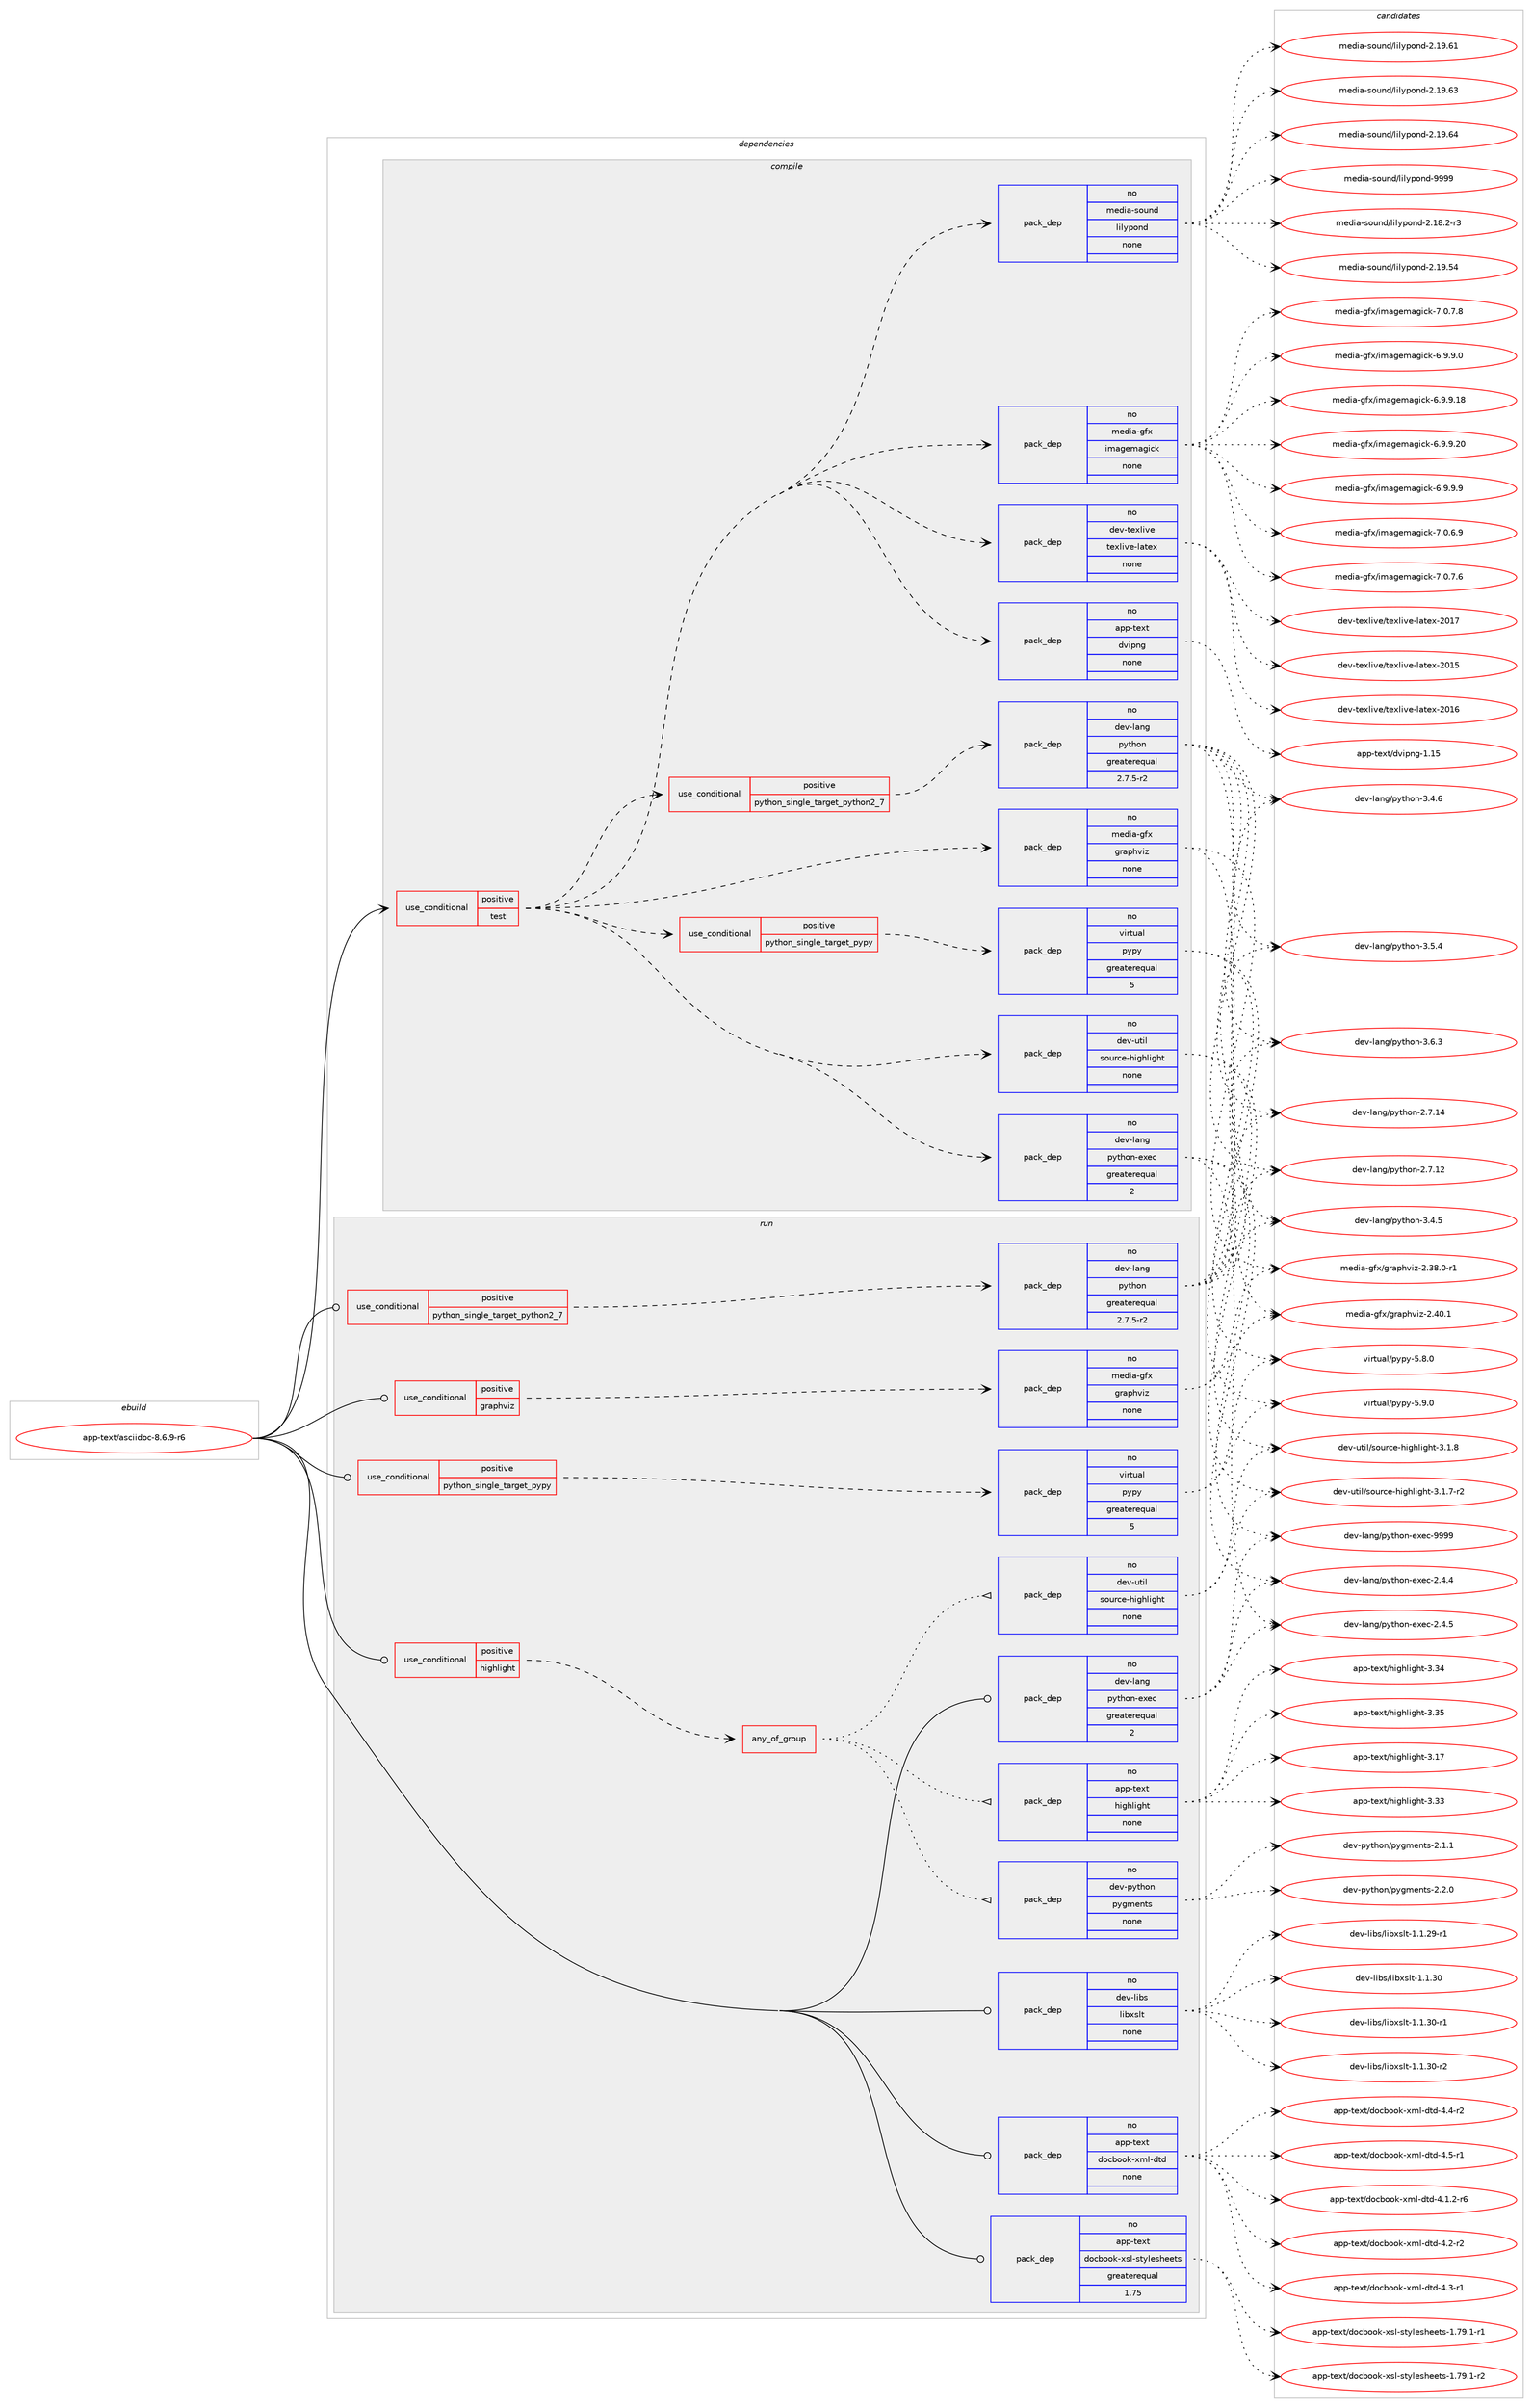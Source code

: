 digraph prolog {

# *************
# Graph options
# *************

newrank=true;
concentrate=true;
compound=true;
graph [rankdir=LR,fontname=Helvetica,fontsize=10,ranksep=1.5];#, ranksep=2.5, nodesep=0.2];
edge  [arrowhead=vee];
node  [fontname=Helvetica,fontsize=10];

# **********
# The ebuild
# **********

subgraph cluster_leftcol {
color=gray;
rank=same;
label=<<i>ebuild</i>>;
id [label="app-text/asciidoc-8.6.9-r6", color=red, width=4, href="../app-text/asciidoc-8.6.9-r6.svg"];
}

# ****************
# The dependencies
# ****************

subgraph cluster_midcol {
color=gray;
label=<<i>dependencies</i>>;
subgraph cluster_compile {
fillcolor="#eeeeee";
style=filled;
label=<<i>compile</i>>;
subgraph cond14354 {
dependency55434 [label=<<TABLE BORDER="0" CELLBORDER="1" CELLSPACING="0" CELLPADDING="4"><TR><TD ROWSPAN="3" CELLPADDING="10">use_conditional</TD></TR><TR><TD>positive</TD></TR><TR><TD>test</TD></TR></TABLE>>, shape=none, color=red];
subgraph pack40079 {
dependency55435 [label=<<TABLE BORDER="0" CELLBORDER="1" CELLSPACING="0" CELLPADDING="4" WIDTH="220"><TR><TD ROWSPAN="6" CELLPADDING="30">pack_dep</TD></TR><TR><TD WIDTH="110">no</TD></TR><TR><TD>app-text</TD></TR><TR><TD>dvipng</TD></TR><TR><TD>none</TD></TR><TR><TD></TD></TR></TABLE>>, shape=none, color=blue];
}
dependency55434:e -> dependency55435:w [weight=20,style="dashed",arrowhead="vee"];
subgraph pack40080 {
dependency55436 [label=<<TABLE BORDER="0" CELLBORDER="1" CELLSPACING="0" CELLPADDING="4" WIDTH="220"><TR><TD ROWSPAN="6" CELLPADDING="30">pack_dep</TD></TR><TR><TD WIDTH="110">no</TD></TR><TR><TD>dev-texlive</TD></TR><TR><TD>texlive-latex</TD></TR><TR><TD>none</TD></TR><TR><TD></TD></TR></TABLE>>, shape=none, color=blue];
}
dependency55434:e -> dependency55436:w [weight=20,style="dashed",arrowhead="vee"];
subgraph pack40081 {
dependency55437 [label=<<TABLE BORDER="0" CELLBORDER="1" CELLSPACING="0" CELLPADDING="4" WIDTH="220"><TR><TD ROWSPAN="6" CELLPADDING="30">pack_dep</TD></TR><TR><TD WIDTH="110">no</TD></TR><TR><TD>dev-util</TD></TR><TR><TD>source-highlight</TD></TR><TR><TD>none</TD></TR><TR><TD></TD></TR></TABLE>>, shape=none, color=blue];
}
dependency55434:e -> dependency55437:w [weight=20,style="dashed",arrowhead="vee"];
subgraph pack40082 {
dependency55438 [label=<<TABLE BORDER="0" CELLBORDER="1" CELLSPACING="0" CELLPADDING="4" WIDTH="220"><TR><TD ROWSPAN="6" CELLPADDING="30">pack_dep</TD></TR><TR><TD WIDTH="110">no</TD></TR><TR><TD>media-gfx</TD></TR><TR><TD>graphviz</TD></TR><TR><TD>none</TD></TR><TR><TD></TD></TR></TABLE>>, shape=none, color=blue];
}
dependency55434:e -> dependency55438:w [weight=20,style="dashed",arrowhead="vee"];
subgraph pack40083 {
dependency55439 [label=<<TABLE BORDER="0" CELLBORDER="1" CELLSPACING="0" CELLPADDING="4" WIDTH="220"><TR><TD ROWSPAN="6" CELLPADDING="30">pack_dep</TD></TR><TR><TD WIDTH="110">no</TD></TR><TR><TD>media-gfx</TD></TR><TR><TD>imagemagick</TD></TR><TR><TD>none</TD></TR><TR><TD></TD></TR></TABLE>>, shape=none, color=blue];
}
dependency55434:e -> dependency55439:w [weight=20,style="dashed",arrowhead="vee"];
subgraph pack40084 {
dependency55440 [label=<<TABLE BORDER="0" CELLBORDER="1" CELLSPACING="0" CELLPADDING="4" WIDTH="220"><TR><TD ROWSPAN="6" CELLPADDING="30">pack_dep</TD></TR><TR><TD WIDTH="110">no</TD></TR><TR><TD>media-sound</TD></TR><TR><TD>lilypond</TD></TR><TR><TD>none</TD></TR><TR><TD></TD></TR></TABLE>>, shape=none, color=blue];
}
dependency55434:e -> dependency55440:w [weight=20,style="dashed",arrowhead="vee"];
subgraph cond14355 {
dependency55441 [label=<<TABLE BORDER="0" CELLBORDER="1" CELLSPACING="0" CELLPADDING="4"><TR><TD ROWSPAN="3" CELLPADDING="10">use_conditional</TD></TR><TR><TD>positive</TD></TR><TR><TD>python_single_target_pypy</TD></TR></TABLE>>, shape=none, color=red];
subgraph pack40085 {
dependency55442 [label=<<TABLE BORDER="0" CELLBORDER="1" CELLSPACING="0" CELLPADDING="4" WIDTH="220"><TR><TD ROWSPAN="6" CELLPADDING="30">pack_dep</TD></TR><TR><TD WIDTH="110">no</TD></TR><TR><TD>virtual</TD></TR><TR><TD>pypy</TD></TR><TR><TD>greaterequal</TD></TR><TR><TD>5</TD></TR></TABLE>>, shape=none, color=blue];
}
dependency55441:e -> dependency55442:w [weight=20,style="dashed",arrowhead="vee"];
}
dependency55434:e -> dependency55441:w [weight=20,style="dashed",arrowhead="vee"];
subgraph cond14356 {
dependency55443 [label=<<TABLE BORDER="0" CELLBORDER="1" CELLSPACING="0" CELLPADDING="4"><TR><TD ROWSPAN="3" CELLPADDING="10">use_conditional</TD></TR><TR><TD>positive</TD></TR><TR><TD>python_single_target_python2_7</TD></TR></TABLE>>, shape=none, color=red];
subgraph pack40086 {
dependency55444 [label=<<TABLE BORDER="0" CELLBORDER="1" CELLSPACING="0" CELLPADDING="4" WIDTH="220"><TR><TD ROWSPAN="6" CELLPADDING="30">pack_dep</TD></TR><TR><TD WIDTH="110">no</TD></TR><TR><TD>dev-lang</TD></TR><TR><TD>python</TD></TR><TR><TD>greaterequal</TD></TR><TR><TD>2.7.5-r2</TD></TR></TABLE>>, shape=none, color=blue];
}
dependency55443:e -> dependency55444:w [weight=20,style="dashed",arrowhead="vee"];
}
dependency55434:e -> dependency55443:w [weight=20,style="dashed",arrowhead="vee"];
subgraph pack40087 {
dependency55445 [label=<<TABLE BORDER="0" CELLBORDER="1" CELLSPACING="0" CELLPADDING="4" WIDTH="220"><TR><TD ROWSPAN="6" CELLPADDING="30">pack_dep</TD></TR><TR><TD WIDTH="110">no</TD></TR><TR><TD>dev-lang</TD></TR><TR><TD>python-exec</TD></TR><TR><TD>greaterequal</TD></TR><TR><TD>2</TD></TR></TABLE>>, shape=none, color=blue];
}
dependency55434:e -> dependency55445:w [weight=20,style="dashed",arrowhead="vee"];
}
id:e -> dependency55434:w [weight=20,style="solid",arrowhead="vee"];
}
subgraph cluster_compileandrun {
fillcolor="#eeeeee";
style=filled;
label=<<i>compile and run</i>>;
}
subgraph cluster_run {
fillcolor="#eeeeee";
style=filled;
label=<<i>run</i>>;
subgraph cond14357 {
dependency55446 [label=<<TABLE BORDER="0" CELLBORDER="1" CELLSPACING="0" CELLPADDING="4"><TR><TD ROWSPAN="3" CELLPADDING="10">use_conditional</TD></TR><TR><TD>positive</TD></TR><TR><TD>graphviz</TD></TR></TABLE>>, shape=none, color=red];
subgraph pack40088 {
dependency55447 [label=<<TABLE BORDER="0" CELLBORDER="1" CELLSPACING="0" CELLPADDING="4" WIDTH="220"><TR><TD ROWSPAN="6" CELLPADDING="30">pack_dep</TD></TR><TR><TD WIDTH="110">no</TD></TR><TR><TD>media-gfx</TD></TR><TR><TD>graphviz</TD></TR><TR><TD>none</TD></TR><TR><TD></TD></TR></TABLE>>, shape=none, color=blue];
}
dependency55446:e -> dependency55447:w [weight=20,style="dashed",arrowhead="vee"];
}
id:e -> dependency55446:w [weight=20,style="solid",arrowhead="odot"];
subgraph cond14358 {
dependency55448 [label=<<TABLE BORDER="0" CELLBORDER="1" CELLSPACING="0" CELLPADDING="4"><TR><TD ROWSPAN="3" CELLPADDING="10">use_conditional</TD></TR><TR><TD>positive</TD></TR><TR><TD>highlight</TD></TR></TABLE>>, shape=none, color=red];
subgraph any975 {
dependency55449 [label=<<TABLE BORDER="0" CELLBORDER="1" CELLSPACING="0" CELLPADDING="4"><TR><TD CELLPADDING="10">any_of_group</TD></TR></TABLE>>, shape=none, color=red];subgraph pack40089 {
dependency55450 [label=<<TABLE BORDER="0" CELLBORDER="1" CELLSPACING="0" CELLPADDING="4" WIDTH="220"><TR><TD ROWSPAN="6" CELLPADDING="30">pack_dep</TD></TR><TR><TD WIDTH="110">no</TD></TR><TR><TD>dev-util</TD></TR><TR><TD>source-highlight</TD></TR><TR><TD>none</TD></TR><TR><TD></TD></TR></TABLE>>, shape=none, color=blue];
}
dependency55449:e -> dependency55450:w [weight=20,style="dotted",arrowhead="oinv"];
subgraph pack40090 {
dependency55451 [label=<<TABLE BORDER="0" CELLBORDER="1" CELLSPACING="0" CELLPADDING="4" WIDTH="220"><TR><TD ROWSPAN="6" CELLPADDING="30">pack_dep</TD></TR><TR><TD WIDTH="110">no</TD></TR><TR><TD>dev-python</TD></TR><TR><TD>pygments</TD></TR><TR><TD>none</TD></TR><TR><TD></TD></TR></TABLE>>, shape=none, color=blue];
}
dependency55449:e -> dependency55451:w [weight=20,style="dotted",arrowhead="oinv"];
subgraph pack40091 {
dependency55452 [label=<<TABLE BORDER="0" CELLBORDER="1" CELLSPACING="0" CELLPADDING="4" WIDTH="220"><TR><TD ROWSPAN="6" CELLPADDING="30">pack_dep</TD></TR><TR><TD WIDTH="110">no</TD></TR><TR><TD>app-text</TD></TR><TR><TD>highlight</TD></TR><TR><TD>none</TD></TR><TR><TD></TD></TR></TABLE>>, shape=none, color=blue];
}
dependency55449:e -> dependency55452:w [weight=20,style="dotted",arrowhead="oinv"];
}
dependency55448:e -> dependency55449:w [weight=20,style="dashed",arrowhead="vee"];
}
id:e -> dependency55448:w [weight=20,style="solid",arrowhead="odot"];
subgraph cond14359 {
dependency55453 [label=<<TABLE BORDER="0" CELLBORDER="1" CELLSPACING="0" CELLPADDING="4"><TR><TD ROWSPAN="3" CELLPADDING="10">use_conditional</TD></TR><TR><TD>positive</TD></TR><TR><TD>python_single_target_pypy</TD></TR></TABLE>>, shape=none, color=red];
subgraph pack40092 {
dependency55454 [label=<<TABLE BORDER="0" CELLBORDER="1" CELLSPACING="0" CELLPADDING="4" WIDTH="220"><TR><TD ROWSPAN="6" CELLPADDING="30">pack_dep</TD></TR><TR><TD WIDTH="110">no</TD></TR><TR><TD>virtual</TD></TR><TR><TD>pypy</TD></TR><TR><TD>greaterequal</TD></TR><TR><TD>5</TD></TR></TABLE>>, shape=none, color=blue];
}
dependency55453:e -> dependency55454:w [weight=20,style="dashed",arrowhead="vee"];
}
id:e -> dependency55453:w [weight=20,style="solid",arrowhead="odot"];
subgraph cond14360 {
dependency55455 [label=<<TABLE BORDER="0" CELLBORDER="1" CELLSPACING="0" CELLPADDING="4"><TR><TD ROWSPAN="3" CELLPADDING="10">use_conditional</TD></TR><TR><TD>positive</TD></TR><TR><TD>python_single_target_python2_7</TD></TR></TABLE>>, shape=none, color=red];
subgraph pack40093 {
dependency55456 [label=<<TABLE BORDER="0" CELLBORDER="1" CELLSPACING="0" CELLPADDING="4" WIDTH="220"><TR><TD ROWSPAN="6" CELLPADDING="30">pack_dep</TD></TR><TR><TD WIDTH="110">no</TD></TR><TR><TD>dev-lang</TD></TR><TR><TD>python</TD></TR><TR><TD>greaterequal</TD></TR><TR><TD>2.7.5-r2</TD></TR></TABLE>>, shape=none, color=blue];
}
dependency55455:e -> dependency55456:w [weight=20,style="dashed",arrowhead="vee"];
}
id:e -> dependency55455:w [weight=20,style="solid",arrowhead="odot"];
subgraph pack40094 {
dependency55457 [label=<<TABLE BORDER="0" CELLBORDER="1" CELLSPACING="0" CELLPADDING="4" WIDTH="220"><TR><TD ROWSPAN="6" CELLPADDING="30">pack_dep</TD></TR><TR><TD WIDTH="110">no</TD></TR><TR><TD>app-text</TD></TR><TR><TD>docbook-xml-dtd</TD></TR><TR><TD>none</TD></TR><TR><TD></TD></TR></TABLE>>, shape=none, color=blue];
}
id:e -> dependency55457:w [weight=20,style="solid",arrowhead="odot"];
subgraph pack40095 {
dependency55458 [label=<<TABLE BORDER="0" CELLBORDER="1" CELLSPACING="0" CELLPADDING="4" WIDTH="220"><TR><TD ROWSPAN="6" CELLPADDING="30">pack_dep</TD></TR><TR><TD WIDTH="110">no</TD></TR><TR><TD>app-text</TD></TR><TR><TD>docbook-xsl-stylesheets</TD></TR><TR><TD>greaterequal</TD></TR><TR><TD>1.75</TD></TR></TABLE>>, shape=none, color=blue];
}
id:e -> dependency55458:w [weight=20,style="solid",arrowhead="odot"];
subgraph pack40096 {
dependency55459 [label=<<TABLE BORDER="0" CELLBORDER="1" CELLSPACING="0" CELLPADDING="4" WIDTH="220"><TR><TD ROWSPAN="6" CELLPADDING="30">pack_dep</TD></TR><TR><TD WIDTH="110">no</TD></TR><TR><TD>dev-lang</TD></TR><TR><TD>python-exec</TD></TR><TR><TD>greaterequal</TD></TR><TR><TD>2</TD></TR></TABLE>>, shape=none, color=blue];
}
id:e -> dependency55459:w [weight=20,style="solid",arrowhead="odot"];
subgraph pack40097 {
dependency55460 [label=<<TABLE BORDER="0" CELLBORDER="1" CELLSPACING="0" CELLPADDING="4" WIDTH="220"><TR><TD ROWSPAN="6" CELLPADDING="30">pack_dep</TD></TR><TR><TD WIDTH="110">no</TD></TR><TR><TD>dev-libs</TD></TR><TR><TD>libxslt</TD></TR><TR><TD>none</TD></TR><TR><TD></TD></TR></TABLE>>, shape=none, color=blue];
}
id:e -> dependency55460:w [weight=20,style="solid",arrowhead="odot"];
}
}

# **************
# The candidates
# **************

subgraph cluster_choices {
rank=same;
color=gray;
label=<<i>candidates</i>>;

subgraph choice40079 {
color=black;
nodesep=1;
choice9711211245116101120116471001181051121101034549464953 [label="app-text/dvipng-1.15", color=red, width=4,href="../app-text/dvipng-1.15.svg"];
dependency55435:e -> choice9711211245116101120116471001181051121101034549464953:w [style=dotted,weight="100"];
}
subgraph choice40080 {
color=black;
nodesep=1;
choice100101118451161011201081051181014711610112010810511810145108971161011204550484953 [label="dev-texlive/texlive-latex-2015", color=red, width=4,href="../dev-texlive/texlive-latex-2015.svg"];
choice100101118451161011201081051181014711610112010810511810145108971161011204550484954 [label="dev-texlive/texlive-latex-2016", color=red, width=4,href="../dev-texlive/texlive-latex-2016.svg"];
choice100101118451161011201081051181014711610112010810511810145108971161011204550484955 [label="dev-texlive/texlive-latex-2017", color=red, width=4,href="../dev-texlive/texlive-latex-2017.svg"];
dependency55436:e -> choice100101118451161011201081051181014711610112010810511810145108971161011204550484953:w [style=dotted,weight="100"];
dependency55436:e -> choice100101118451161011201081051181014711610112010810511810145108971161011204550484954:w [style=dotted,weight="100"];
dependency55436:e -> choice100101118451161011201081051181014711610112010810511810145108971161011204550484955:w [style=dotted,weight="100"];
}
subgraph choice40081 {
color=black;
nodesep=1;
choice100101118451171161051084711511111711499101451041051031041081051031041164551464946554511450 [label="dev-util/source-highlight-3.1.7-r2", color=red, width=4,href="../dev-util/source-highlight-3.1.7-r2.svg"];
choice10010111845117116105108471151111171149910145104105103104108105103104116455146494656 [label="dev-util/source-highlight-3.1.8", color=red, width=4,href="../dev-util/source-highlight-3.1.8.svg"];
dependency55437:e -> choice100101118451171161051084711511111711499101451041051031041081051031041164551464946554511450:w [style=dotted,weight="100"];
dependency55437:e -> choice10010111845117116105108471151111171149910145104105103104108105103104116455146494656:w [style=dotted,weight="100"];
}
subgraph choice40082 {
color=black;
nodesep=1;
choice10910110010597451031021204710311497112104118105122455046515646484511449 [label="media-gfx/graphviz-2.38.0-r1", color=red, width=4,href="../media-gfx/graphviz-2.38.0-r1.svg"];
choice1091011001059745103102120471031149711210411810512245504652484649 [label="media-gfx/graphviz-2.40.1", color=red, width=4,href="../media-gfx/graphviz-2.40.1.svg"];
dependency55438:e -> choice10910110010597451031021204710311497112104118105122455046515646484511449:w [style=dotted,weight="100"];
dependency55438:e -> choice1091011001059745103102120471031149711210411810512245504652484649:w [style=dotted,weight="100"];
}
subgraph choice40083 {
color=black;
nodesep=1;
choice1091011001059745103102120471051099710310110997103105991074554465746574648 [label="media-gfx/imagemagick-6.9.9.0", color=red, width=4,href="../media-gfx/imagemagick-6.9.9.0.svg"];
choice109101100105974510310212047105109971031011099710310599107455446574657464956 [label="media-gfx/imagemagick-6.9.9.18", color=red, width=4,href="../media-gfx/imagemagick-6.9.9.18.svg"];
choice109101100105974510310212047105109971031011099710310599107455446574657465048 [label="media-gfx/imagemagick-6.9.9.20", color=red, width=4,href="../media-gfx/imagemagick-6.9.9.20.svg"];
choice1091011001059745103102120471051099710310110997103105991074554465746574657 [label="media-gfx/imagemagick-6.9.9.9", color=red, width=4,href="../media-gfx/imagemagick-6.9.9.9.svg"];
choice1091011001059745103102120471051099710310110997103105991074555464846544657 [label="media-gfx/imagemagick-7.0.6.9", color=red, width=4,href="../media-gfx/imagemagick-7.0.6.9.svg"];
choice1091011001059745103102120471051099710310110997103105991074555464846554654 [label="media-gfx/imagemagick-7.0.7.6", color=red, width=4,href="../media-gfx/imagemagick-7.0.7.6.svg"];
choice1091011001059745103102120471051099710310110997103105991074555464846554656 [label="media-gfx/imagemagick-7.0.7.8", color=red, width=4,href="../media-gfx/imagemagick-7.0.7.8.svg"];
dependency55439:e -> choice1091011001059745103102120471051099710310110997103105991074554465746574648:w [style=dotted,weight="100"];
dependency55439:e -> choice109101100105974510310212047105109971031011099710310599107455446574657464956:w [style=dotted,weight="100"];
dependency55439:e -> choice109101100105974510310212047105109971031011099710310599107455446574657465048:w [style=dotted,weight="100"];
dependency55439:e -> choice1091011001059745103102120471051099710310110997103105991074554465746574657:w [style=dotted,weight="100"];
dependency55439:e -> choice1091011001059745103102120471051099710310110997103105991074555464846544657:w [style=dotted,weight="100"];
dependency55439:e -> choice1091011001059745103102120471051099710310110997103105991074555464846554654:w [style=dotted,weight="100"];
dependency55439:e -> choice1091011001059745103102120471051099710310110997103105991074555464846554656:w [style=dotted,weight="100"];
}
subgraph choice40084 {
color=black;
nodesep=1;
choice109101100105974511511111711010047108105108121112111110100455046495646504511451 [label="media-sound/lilypond-2.18.2-r3", color=red, width=4,href="../media-sound/lilypond-2.18.2-r3.svg"];
choice1091011001059745115111117110100471081051081211121111101004550464957465352 [label="media-sound/lilypond-2.19.54", color=red, width=4,href="../media-sound/lilypond-2.19.54.svg"];
choice1091011001059745115111117110100471081051081211121111101004550464957465449 [label="media-sound/lilypond-2.19.61", color=red, width=4,href="../media-sound/lilypond-2.19.61.svg"];
choice1091011001059745115111117110100471081051081211121111101004550464957465451 [label="media-sound/lilypond-2.19.63", color=red, width=4,href="../media-sound/lilypond-2.19.63.svg"];
choice1091011001059745115111117110100471081051081211121111101004550464957465452 [label="media-sound/lilypond-2.19.64", color=red, width=4,href="../media-sound/lilypond-2.19.64.svg"];
choice1091011001059745115111117110100471081051081211121111101004557575757 [label="media-sound/lilypond-9999", color=red, width=4,href="../media-sound/lilypond-9999.svg"];
dependency55440:e -> choice109101100105974511511111711010047108105108121112111110100455046495646504511451:w [style=dotted,weight="100"];
dependency55440:e -> choice1091011001059745115111117110100471081051081211121111101004550464957465352:w [style=dotted,weight="100"];
dependency55440:e -> choice1091011001059745115111117110100471081051081211121111101004550464957465449:w [style=dotted,weight="100"];
dependency55440:e -> choice1091011001059745115111117110100471081051081211121111101004550464957465451:w [style=dotted,weight="100"];
dependency55440:e -> choice1091011001059745115111117110100471081051081211121111101004550464957465452:w [style=dotted,weight="100"];
dependency55440:e -> choice1091011001059745115111117110100471081051081211121111101004557575757:w [style=dotted,weight="100"];
}
subgraph choice40085 {
color=black;
nodesep=1;
choice1181051141161179710847112121112121455346564648 [label="virtual/pypy-5.8.0", color=red, width=4,href="../virtual/pypy-5.8.0.svg"];
choice1181051141161179710847112121112121455346574648 [label="virtual/pypy-5.9.0", color=red, width=4,href="../virtual/pypy-5.9.0.svg"];
dependency55442:e -> choice1181051141161179710847112121112121455346564648:w [style=dotted,weight="100"];
dependency55442:e -> choice1181051141161179710847112121112121455346574648:w [style=dotted,weight="100"];
}
subgraph choice40086 {
color=black;
nodesep=1;
choice10010111845108971101034711212111610411111045504655464950 [label="dev-lang/python-2.7.12", color=red, width=4,href="../dev-lang/python-2.7.12.svg"];
choice10010111845108971101034711212111610411111045504655464952 [label="dev-lang/python-2.7.14", color=red, width=4,href="../dev-lang/python-2.7.14.svg"];
choice100101118451089711010347112121116104111110455146524653 [label="dev-lang/python-3.4.5", color=red, width=4,href="../dev-lang/python-3.4.5.svg"];
choice100101118451089711010347112121116104111110455146524654 [label="dev-lang/python-3.4.6", color=red, width=4,href="../dev-lang/python-3.4.6.svg"];
choice100101118451089711010347112121116104111110455146534652 [label="dev-lang/python-3.5.4", color=red, width=4,href="../dev-lang/python-3.5.4.svg"];
choice100101118451089711010347112121116104111110455146544651 [label="dev-lang/python-3.6.3", color=red, width=4,href="../dev-lang/python-3.6.3.svg"];
dependency55444:e -> choice10010111845108971101034711212111610411111045504655464950:w [style=dotted,weight="100"];
dependency55444:e -> choice10010111845108971101034711212111610411111045504655464952:w [style=dotted,weight="100"];
dependency55444:e -> choice100101118451089711010347112121116104111110455146524653:w [style=dotted,weight="100"];
dependency55444:e -> choice100101118451089711010347112121116104111110455146524654:w [style=dotted,weight="100"];
dependency55444:e -> choice100101118451089711010347112121116104111110455146534652:w [style=dotted,weight="100"];
dependency55444:e -> choice100101118451089711010347112121116104111110455146544651:w [style=dotted,weight="100"];
}
subgraph choice40087 {
color=black;
nodesep=1;
choice1001011184510897110103471121211161041111104510112010199455046524652 [label="dev-lang/python-exec-2.4.4", color=red, width=4,href="../dev-lang/python-exec-2.4.4.svg"];
choice1001011184510897110103471121211161041111104510112010199455046524653 [label="dev-lang/python-exec-2.4.5", color=red, width=4,href="../dev-lang/python-exec-2.4.5.svg"];
choice10010111845108971101034711212111610411111045101120101994557575757 [label="dev-lang/python-exec-9999", color=red, width=4,href="../dev-lang/python-exec-9999.svg"];
dependency55445:e -> choice1001011184510897110103471121211161041111104510112010199455046524652:w [style=dotted,weight="100"];
dependency55445:e -> choice1001011184510897110103471121211161041111104510112010199455046524653:w [style=dotted,weight="100"];
dependency55445:e -> choice10010111845108971101034711212111610411111045101120101994557575757:w [style=dotted,weight="100"];
}
subgraph choice40088 {
color=black;
nodesep=1;
choice10910110010597451031021204710311497112104118105122455046515646484511449 [label="media-gfx/graphviz-2.38.0-r1", color=red, width=4,href="../media-gfx/graphviz-2.38.0-r1.svg"];
choice1091011001059745103102120471031149711210411810512245504652484649 [label="media-gfx/graphviz-2.40.1", color=red, width=4,href="../media-gfx/graphviz-2.40.1.svg"];
dependency55447:e -> choice10910110010597451031021204710311497112104118105122455046515646484511449:w [style=dotted,weight="100"];
dependency55447:e -> choice1091011001059745103102120471031149711210411810512245504652484649:w [style=dotted,weight="100"];
}
subgraph choice40089 {
color=black;
nodesep=1;
choice100101118451171161051084711511111711499101451041051031041081051031041164551464946554511450 [label="dev-util/source-highlight-3.1.7-r2", color=red, width=4,href="../dev-util/source-highlight-3.1.7-r2.svg"];
choice10010111845117116105108471151111171149910145104105103104108105103104116455146494656 [label="dev-util/source-highlight-3.1.8", color=red, width=4,href="../dev-util/source-highlight-3.1.8.svg"];
dependency55450:e -> choice100101118451171161051084711511111711499101451041051031041081051031041164551464946554511450:w [style=dotted,weight="100"];
dependency55450:e -> choice10010111845117116105108471151111171149910145104105103104108105103104116455146494656:w [style=dotted,weight="100"];
}
subgraph choice40090 {
color=black;
nodesep=1;
choice1001011184511212111610411111047112121103109101110116115455046494649 [label="dev-python/pygments-2.1.1", color=red, width=4,href="../dev-python/pygments-2.1.1.svg"];
choice1001011184511212111610411111047112121103109101110116115455046504648 [label="dev-python/pygments-2.2.0", color=red, width=4,href="../dev-python/pygments-2.2.0.svg"];
dependency55451:e -> choice1001011184511212111610411111047112121103109101110116115455046494649:w [style=dotted,weight="100"];
dependency55451:e -> choice1001011184511212111610411111047112121103109101110116115455046504648:w [style=dotted,weight="100"];
}
subgraph choice40091 {
color=black;
nodesep=1;
choice9711211245116101120116471041051031041081051031041164551464955 [label="app-text/highlight-3.17", color=red, width=4,href="../app-text/highlight-3.17.svg"];
choice9711211245116101120116471041051031041081051031041164551465151 [label="app-text/highlight-3.33", color=red, width=4,href="../app-text/highlight-3.33.svg"];
choice9711211245116101120116471041051031041081051031041164551465152 [label="app-text/highlight-3.34", color=red, width=4,href="../app-text/highlight-3.34.svg"];
choice9711211245116101120116471041051031041081051031041164551465153 [label="app-text/highlight-3.35", color=red, width=4,href="../app-text/highlight-3.35.svg"];
dependency55452:e -> choice9711211245116101120116471041051031041081051031041164551464955:w [style=dotted,weight="100"];
dependency55452:e -> choice9711211245116101120116471041051031041081051031041164551465151:w [style=dotted,weight="100"];
dependency55452:e -> choice9711211245116101120116471041051031041081051031041164551465152:w [style=dotted,weight="100"];
dependency55452:e -> choice9711211245116101120116471041051031041081051031041164551465153:w [style=dotted,weight="100"];
}
subgraph choice40092 {
color=black;
nodesep=1;
choice1181051141161179710847112121112121455346564648 [label="virtual/pypy-5.8.0", color=red, width=4,href="../virtual/pypy-5.8.0.svg"];
choice1181051141161179710847112121112121455346574648 [label="virtual/pypy-5.9.0", color=red, width=4,href="../virtual/pypy-5.9.0.svg"];
dependency55454:e -> choice1181051141161179710847112121112121455346564648:w [style=dotted,weight="100"];
dependency55454:e -> choice1181051141161179710847112121112121455346574648:w [style=dotted,weight="100"];
}
subgraph choice40093 {
color=black;
nodesep=1;
choice10010111845108971101034711212111610411111045504655464950 [label="dev-lang/python-2.7.12", color=red, width=4,href="../dev-lang/python-2.7.12.svg"];
choice10010111845108971101034711212111610411111045504655464952 [label="dev-lang/python-2.7.14", color=red, width=4,href="../dev-lang/python-2.7.14.svg"];
choice100101118451089711010347112121116104111110455146524653 [label="dev-lang/python-3.4.5", color=red, width=4,href="../dev-lang/python-3.4.5.svg"];
choice100101118451089711010347112121116104111110455146524654 [label="dev-lang/python-3.4.6", color=red, width=4,href="../dev-lang/python-3.4.6.svg"];
choice100101118451089711010347112121116104111110455146534652 [label="dev-lang/python-3.5.4", color=red, width=4,href="../dev-lang/python-3.5.4.svg"];
choice100101118451089711010347112121116104111110455146544651 [label="dev-lang/python-3.6.3", color=red, width=4,href="../dev-lang/python-3.6.3.svg"];
dependency55456:e -> choice10010111845108971101034711212111610411111045504655464950:w [style=dotted,weight="100"];
dependency55456:e -> choice10010111845108971101034711212111610411111045504655464952:w [style=dotted,weight="100"];
dependency55456:e -> choice100101118451089711010347112121116104111110455146524653:w [style=dotted,weight="100"];
dependency55456:e -> choice100101118451089711010347112121116104111110455146524654:w [style=dotted,weight="100"];
dependency55456:e -> choice100101118451089711010347112121116104111110455146534652:w [style=dotted,weight="100"];
dependency55456:e -> choice100101118451089711010347112121116104111110455146544651:w [style=dotted,weight="100"];
}
subgraph choice40094 {
color=black;
nodesep=1;
choice971121124511610112011647100111999811111110745120109108451001161004552464946504511454 [label="app-text/docbook-xml-dtd-4.1.2-r6", color=red, width=4,href="../app-text/docbook-xml-dtd-4.1.2-r6.svg"];
choice97112112451161011201164710011199981111111074512010910845100116100455246504511450 [label="app-text/docbook-xml-dtd-4.2-r2", color=red, width=4,href="../app-text/docbook-xml-dtd-4.2-r2.svg"];
choice97112112451161011201164710011199981111111074512010910845100116100455246514511449 [label="app-text/docbook-xml-dtd-4.3-r1", color=red, width=4,href="../app-text/docbook-xml-dtd-4.3-r1.svg"];
choice97112112451161011201164710011199981111111074512010910845100116100455246524511450 [label="app-text/docbook-xml-dtd-4.4-r2", color=red, width=4,href="../app-text/docbook-xml-dtd-4.4-r2.svg"];
choice97112112451161011201164710011199981111111074512010910845100116100455246534511449 [label="app-text/docbook-xml-dtd-4.5-r1", color=red, width=4,href="../app-text/docbook-xml-dtd-4.5-r1.svg"];
dependency55457:e -> choice971121124511610112011647100111999811111110745120109108451001161004552464946504511454:w [style=dotted,weight="100"];
dependency55457:e -> choice97112112451161011201164710011199981111111074512010910845100116100455246504511450:w [style=dotted,weight="100"];
dependency55457:e -> choice97112112451161011201164710011199981111111074512010910845100116100455246514511449:w [style=dotted,weight="100"];
dependency55457:e -> choice97112112451161011201164710011199981111111074512010910845100116100455246524511450:w [style=dotted,weight="100"];
dependency55457:e -> choice97112112451161011201164710011199981111111074512010910845100116100455246534511449:w [style=dotted,weight="100"];
}
subgraph choice40095 {
color=black;
nodesep=1;
choice97112112451161011201164710011199981111111074512011510845115116121108101115104101101116115454946555746494511449 [label="app-text/docbook-xsl-stylesheets-1.79.1-r1", color=red, width=4,href="../app-text/docbook-xsl-stylesheets-1.79.1-r1.svg"];
choice97112112451161011201164710011199981111111074512011510845115116121108101115104101101116115454946555746494511450 [label="app-text/docbook-xsl-stylesheets-1.79.1-r2", color=red, width=4,href="../app-text/docbook-xsl-stylesheets-1.79.1-r2.svg"];
dependency55458:e -> choice97112112451161011201164710011199981111111074512011510845115116121108101115104101101116115454946555746494511449:w [style=dotted,weight="100"];
dependency55458:e -> choice97112112451161011201164710011199981111111074512011510845115116121108101115104101101116115454946555746494511450:w [style=dotted,weight="100"];
}
subgraph choice40096 {
color=black;
nodesep=1;
choice1001011184510897110103471121211161041111104510112010199455046524652 [label="dev-lang/python-exec-2.4.4", color=red, width=4,href="../dev-lang/python-exec-2.4.4.svg"];
choice1001011184510897110103471121211161041111104510112010199455046524653 [label="dev-lang/python-exec-2.4.5", color=red, width=4,href="../dev-lang/python-exec-2.4.5.svg"];
choice10010111845108971101034711212111610411111045101120101994557575757 [label="dev-lang/python-exec-9999", color=red, width=4,href="../dev-lang/python-exec-9999.svg"];
dependency55459:e -> choice1001011184510897110103471121211161041111104510112010199455046524652:w [style=dotted,weight="100"];
dependency55459:e -> choice1001011184510897110103471121211161041111104510112010199455046524653:w [style=dotted,weight="100"];
dependency55459:e -> choice10010111845108971101034711212111610411111045101120101994557575757:w [style=dotted,weight="100"];
}
subgraph choice40097 {
color=black;
nodesep=1;
choice10010111845108105981154710810598120115108116454946494650574511449 [label="dev-libs/libxslt-1.1.29-r1", color=red, width=4,href="../dev-libs/libxslt-1.1.29-r1.svg"];
choice1001011184510810598115471081059812011510811645494649465148 [label="dev-libs/libxslt-1.1.30", color=red, width=4,href="../dev-libs/libxslt-1.1.30.svg"];
choice10010111845108105981154710810598120115108116454946494651484511449 [label="dev-libs/libxslt-1.1.30-r1", color=red, width=4,href="../dev-libs/libxslt-1.1.30-r1.svg"];
choice10010111845108105981154710810598120115108116454946494651484511450 [label="dev-libs/libxslt-1.1.30-r2", color=red, width=4,href="../dev-libs/libxslt-1.1.30-r2.svg"];
dependency55460:e -> choice10010111845108105981154710810598120115108116454946494650574511449:w [style=dotted,weight="100"];
dependency55460:e -> choice1001011184510810598115471081059812011510811645494649465148:w [style=dotted,weight="100"];
dependency55460:e -> choice10010111845108105981154710810598120115108116454946494651484511449:w [style=dotted,weight="100"];
dependency55460:e -> choice10010111845108105981154710810598120115108116454946494651484511450:w [style=dotted,weight="100"];
}
}

}
